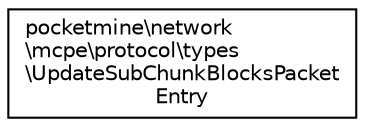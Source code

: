 digraph "Graphical Class Hierarchy"
{
 // INTERACTIVE_SVG=YES
 // LATEX_PDF_SIZE
  edge [fontname="Helvetica",fontsize="10",labelfontname="Helvetica",labelfontsize="10"];
  node [fontname="Helvetica",fontsize="10",shape=record];
  rankdir="LR";
  Node0 [label="pocketmine\\network\l\\mcpe\\protocol\\types\l\\UpdateSubChunkBlocksPacket\lEntry",height=0.2,width=0.4,color="black", fillcolor="white", style="filled",URL="$d6/db7/classpocketmine_1_1network_1_1mcpe_1_1protocol_1_1types_1_1_update_sub_chunk_blocks_packet_entry.html",tooltip=" "];
}
